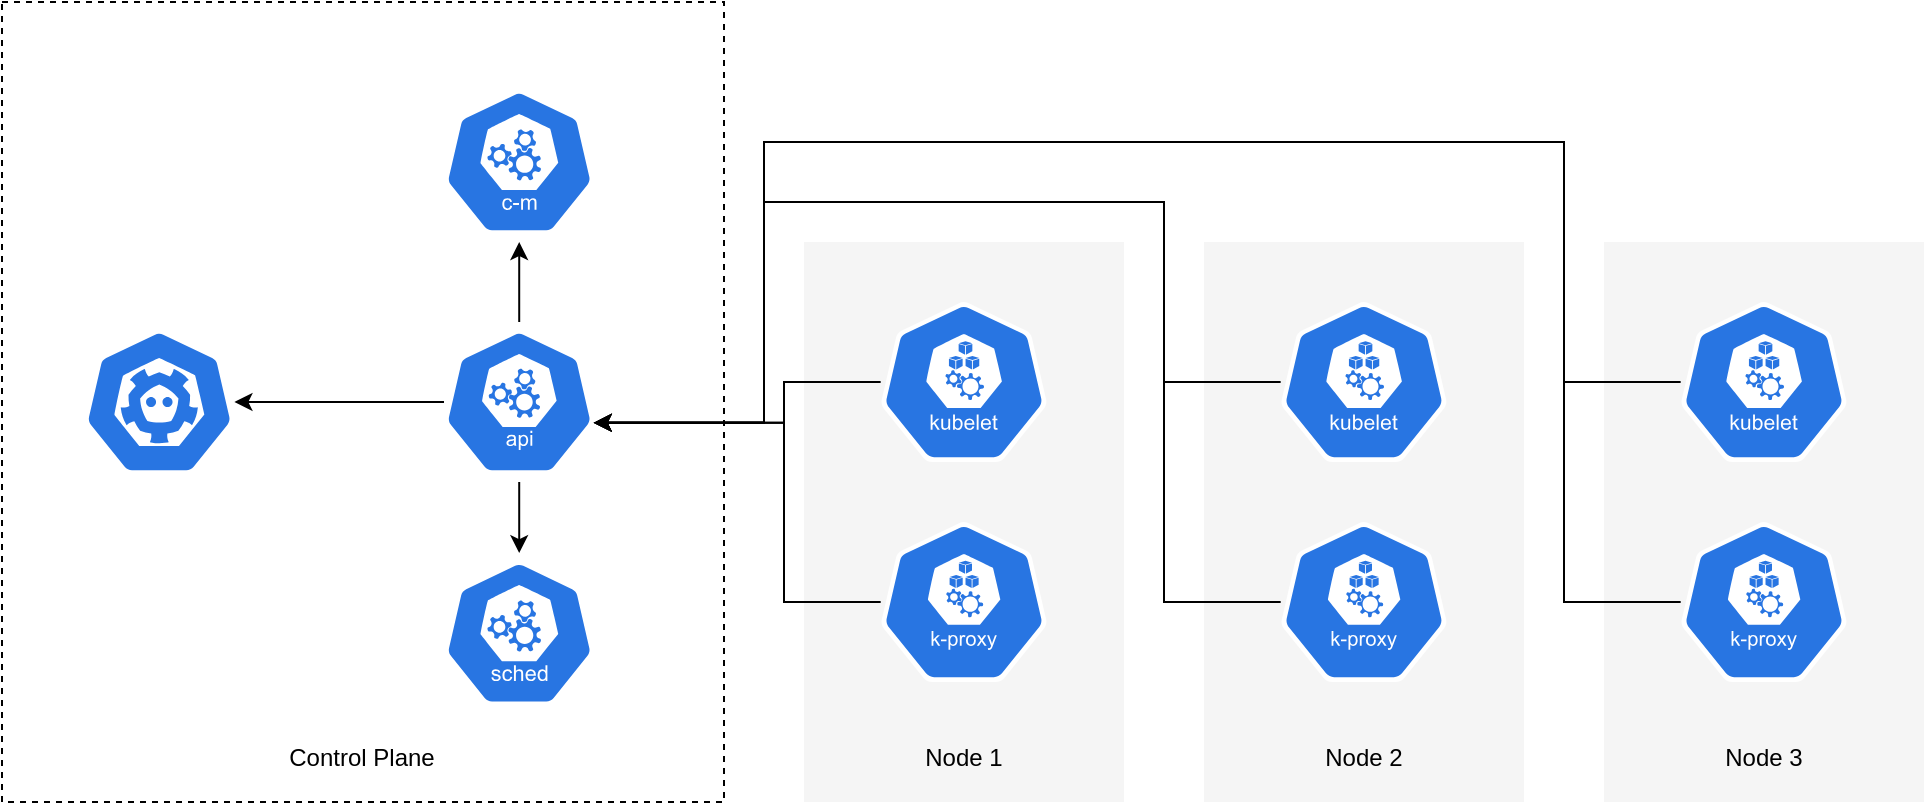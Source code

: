 <mxfile version="20.2.6" type="device"><diagram id="CDCFOBweK8Pp3AAFqUIW" name="Page-1"><mxGraphModel dx="1299" dy="801" grid="1" gridSize="10" guides="1" tooltips="1" connect="1" arrows="1" fold="1" page="1" pageScale="1" pageWidth="827" pageHeight="1169" math="0" shadow="0"><root><mxCell id="0"/><mxCell id="1" parent="0"/><mxCell id="m8RjMj9eEIuj5oupXo82-5" value="" style="group" vertex="1" connectable="0" parent="1"><mxGeometry x="39" y="40" width="361" height="400" as="geometry"/></mxCell><mxCell id="m8RjMj9eEIuj5oupXo82-3" value="" style="rounded=0;whiteSpace=wrap;html=1;dashed=1;" vertex="1" parent="m8RjMj9eEIuj5oupXo82-5"><mxGeometry width="361" height="400" as="geometry"/></mxCell><mxCell id="m8RjMj9eEIuj5oupXo82-4" value="Control Plane" style="text;html=1;strokeColor=none;fillColor=none;align=center;verticalAlign=middle;whiteSpace=wrap;rounded=0;dashed=1;" vertex="1" parent="m8RjMj9eEIuj5oupXo82-5"><mxGeometry x="138.383" y="355.556" width="84.233" height="44.444" as="geometry"/></mxCell><mxCell id="m8RjMj9eEIuj5oupXo82-6" value="" style="sketch=0;html=1;dashed=0;whitespace=wrap;fillColor=#2875E2;strokeColor=#ffffff;points=[[0.005,0.63,0],[0.1,0.2,0],[0.9,0.2,0],[0.5,0,0],[0.995,0.63,0],[0.72,0.99,0],[0.5,1,0],[0.28,0.99,0]];shape=mxgraph.kubernetes.icon;prIcon=c_m;aspect=fixed;" vertex="1" parent="m8RjMj9eEIuj5oupXo82-5"><mxGeometry x="221" y="40.003" width="75.21" height="80" as="geometry"/></mxCell><mxCell id="m8RjMj9eEIuj5oupXo82-23" style="edgeStyle=orthogonalEdgeStyle;rounded=0;orthogonalLoop=1;jettySize=auto;html=1;" edge="1" parent="m8RjMj9eEIuj5oupXo82-5" source="m8RjMj9eEIuj5oupXo82-7" target="m8RjMj9eEIuj5oupXo82-9"><mxGeometry relative="1" as="geometry"/></mxCell><mxCell id="m8RjMj9eEIuj5oupXo82-24" style="edgeStyle=orthogonalEdgeStyle;rounded=0;orthogonalLoop=1;jettySize=auto;html=1;" edge="1" parent="m8RjMj9eEIuj5oupXo82-5" source="m8RjMj9eEIuj5oupXo82-7" target="m8RjMj9eEIuj5oupXo82-6"><mxGeometry relative="1" as="geometry"/></mxCell><mxCell id="m8RjMj9eEIuj5oupXo82-25" style="rounded=0;orthogonalLoop=1;jettySize=auto;html=1;entryX=0.5;entryY=0;entryDx=0;entryDy=0;entryPerimeter=0;" edge="1" parent="m8RjMj9eEIuj5oupXo82-5" source="m8RjMj9eEIuj5oupXo82-7" target="m8RjMj9eEIuj5oupXo82-8"><mxGeometry relative="1" as="geometry"/></mxCell><mxCell id="m8RjMj9eEIuj5oupXo82-7" value="" style="sketch=0;html=1;dashed=0;whitespace=wrap;fillColor=#2875E2;strokeColor=#ffffff;points=[[0.005,0.63,0],[0.1,0.2,0],[0.9,0.2,0],[0.5,0,0],[0.995,0.63,0],[0.72,0.99,0],[0.5,1,0],[0.28,0.99,0]];shape=mxgraph.kubernetes.icon;prIcon=api" vertex="1" parent="m8RjMj9eEIuj5oupXo82-5"><mxGeometry x="221" y="160" width="75.21" height="80" as="geometry"/></mxCell><mxCell id="m8RjMj9eEIuj5oupXo82-8" value="" style="sketch=0;html=1;dashed=0;whitespace=wrap;fillColor=#2875E2;strokeColor=#ffffff;points=[[0.005,0.63,0],[0.1,0.2,0],[0.9,0.2,0],[0.5,0,0],[0.995,0.63,0],[0.72,0.99,0],[0.5,1,0],[0.28,0.99,0]];shape=mxgraph.kubernetes.icon;prIcon=sched;aspect=fixed;" vertex="1" parent="m8RjMj9eEIuj5oupXo82-5"><mxGeometry x="221" y="275.56" width="75.21" height="80" as="geometry"/></mxCell><mxCell id="m8RjMj9eEIuj5oupXo82-9" value="" style="sketch=0;html=1;dashed=0;whitespace=wrap;fillColor=#2875E2;strokeColor=#ffffff;points=[[0.005,0.63,0],[0.1,0.2,0],[0.9,0.2,0],[0.5,0,0],[0.995,0.63,0],[0.72,0.99,0],[0.5,1,0],[0.28,0.99,0]];shape=mxgraph.kubernetes.icon;prIcon=etcd;aspect=fixed;" vertex="1" parent="m8RjMj9eEIuj5oupXo82-5"><mxGeometry x="41.0" y="160.004" width="75.21" height="80" as="geometry"/></mxCell><mxCell id="m8RjMj9eEIuj5oupXo82-10" value="" style="rounded=0;whiteSpace=wrap;html=1;dashed=1;fillColor=#f5f5f5;fontColor=#333333;strokeColor=none;" vertex="1" parent="1"><mxGeometry x="440" y="160" width="160" height="280" as="geometry"/></mxCell><mxCell id="m8RjMj9eEIuj5oupXo82-11" value="" style="rounded=0;whiteSpace=wrap;html=1;dashed=1;fillColor=#f5f5f5;fontColor=#333333;strokeColor=none;" vertex="1" parent="1"><mxGeometry x="640" y="160" width="160" height="280" as="geometry"/></mxCell><mxCell id="m8RjMj9eEIuj5oupXo82-12" value="" style="rounded=0;whiteSpace=wrap;html=1;dashed=1;fillColor=#f5f5f5;fontColor=#333333;strokeColor=none;" vertex="1" parent="1"><mxGeometry x="840" y="160" width="160" height="280" as="geometry"/></mxCell><mxCell id="m8RjMj9eEIuj5oupXo82-20" value="Node 1" style="text;html=1;strokeColor=none;fillColor=none;align=center;verticalAlign=middle;whiteSpace=wrap;rounded=0;dashed=1;" vertex="1" parent="1"><mxGeometry x="440" y="395.56" width="160" height="44.44" as="geometry"/></mxCell><mxCell id="m8RjMj9eEIuj5oupXo82-21" value="Node 2" style="text;html=1;strokeColor=none;fillColor=none;align=center;verticalAlign=middle;whiteSpace=wrap;rounded=0;dashed=1;" vertex="1" parent="1"><mxGeometry x="640" y="395.56" width="160" height="44.44" as="geometry"/></mxCell><mxCell id="m8RjMj9eEIuj5oupXo82-22" value="Node 3" style="text;html=1;strokeColor=none;fillColor=none;align=center;verticalAlign=middle;whiteSpace=wrap;rounded=0;dashed=1;" vertex="1" parent="1"><mxGeometry x="840" y="395.56" width="160" height="44.44" as="geometry"/></mxCell><mxCell id="m8RjMj9eEIuj5oupXo82-32" style="edgeStyle=orthogonalEdgeStyle;rounded=0;orthogonalLoop=1;jettySize=auto;html=1;entryX=0.995;entryY=0.63;entryDx=0;entryDy=0;entryPerimeter=0;" edge="1" parent="1" source="m8RjMj9eEIuj5oupXo82-26" target="m8RjMj9eEIuj5oupXo82-7"><mxGeometry relative="1" as="geometry"><Array as="points"><mxPoint x="430" y="230"/><mxPoint x="430" y="250"/></Array></mxGeometry></mxCell><mxCell id="m8RjMj9eEIuj5oupXo82-26" value="" style="sketch=0;html=1;dashed=0;whitespace=wrap;fillColor=#2875E2;strokeColor=#ffffff;points=[[0.005,0.63,0],[0.1,0.2,0],[0.9,0.2,0],[0.5,0,0],[0.995,0.63,0],[0.72,0.99,0],[0.5,1,0],[0.28,0.99,0]];shape=mxgraph.kubernetes.icon;prIcon=kubelet;aspect=fixed;" vertex="1" parent="1"><mxGeometry x="478.33" y="190" width="83.33" height="80" as="geometry"/></mxCell><mxCell id="m8RjMj9eEIuj5oupXo82-33" style="edgeStyle=orthogonalEdgeStyle;rounded=0;orthogonalLoop=1;jettySize=auto;html=1;entryX=0.995;entryY=0.63;entryDx=0;entryDy=0;entryPerimeter=0;" edge="1" parent="1" source="m8RjMj9eEIuj5oupXo82-27" target="m8RjMj9eEIuj5oupXo82-7"><mxGeometry relative="1" as="geometry"><Array as="points"><mxPoint x="430" y="340"/><mxPoint x="430" y="250"/></Array></mxGeometry></mxCell><mxCell id="m8RjMj9eEIuj5oupXo82-27" value="" style="sketch=0;html=1;dashed=0;whitespace=wrap;fillColor=#2875E2;strokeColor=#ffffff;points=[[0.005,0.63,0],[0.1,0.2,0],[0.9,0.2,0],[0.5,0,0],[0.995,0.63,0],[0.72,0.99,0],[0.5,1,0],[0.28,0.99,0]];shape=mxgraph.kubernetes.icon;prIcon=k_proxy;aspect=fixed;" vertex="1" parent="1"><mxGeometry x="478.34" y="300" width="83.33" height="80" as="geometry"/></mxCell><mxCell id="m8RjMj9eEIuj5oupXo82-34" style="edgeStyle=orthogonalEdgeStyle;rounded=0;orthogonalLoop=1;jettySize=auto;html=1;entryX=0.995;entryY=0.63;entryDx=0;entryDy=0;entryPerimeter=0;" edge="1" parent="1" source="m8RjMj9eEIuj5oupXo82-28" target="m8RjMj9eEIuj5oupXo82-7"><mxGeometry relative="1" as="geometry"><Array as="points"><mxPoint x="620" y="230"/><mxPoint x="620" y="140"/><mxPoint x="420" y="140"/><mxPoint x="420" y="250"/></Array></mxGeometry></mxCell><mxCell id="m8RjMj9eEIuj5oupXo82-28" value="" style="sketch=0;html=1;dashed=0;whitespace=wrap;fillColor=#2875E2;strokeColor=#ffffff;points=[[0.005,0.63,0],[0.1,0.2,0],[0.9,0.2,0],[0.5,0,0],[0.995,0.63,0],[0.72,0.99,0],[0.5,1,0],[0.28,0.99,0]];shape=mxgraph.kubernetes.icon;prIcon=kubelet;aspect=fixed;" vertex="1" parent="1"><mxGeometry x="678.33" y="190" width="83.33" height="80" as="geometry"/></mxCell><mxCell id="m8RjMj9eEIuj5oupXo82-35" style="edgeStyle=orthogonalEdgeStyle;rounded=0;orthogonalLoop=1;jettySize=auto;html=1;entryX=0.995;entryY=0.63;entryDx=0;entryDy=0;entryPerimeter=0;" edge="1" parent="1" source="m8RjMj9eEIuj5oupXo82-29" target="m8RjMj9eEIuj5oupXo82-7"><mxGeometry relative="1" as="geometry"><Array as="points"><mxPoint x="620" y="340"/><mxPoint x="620" y="140"/><mxPoint x="420" y="140"/><mxPoint x="420" y="250"/></Array></mxGeometry></mxCell><mxCell id="m8RjMj9eEIuj5oupXo82-29" value="" style="sketch=0;html=1;dashed=0;whitespace=wrap;fillColor=#2875E2;strokeColor=#ffffff;points=[[0.005,0.63,0],[0.1,0.2,0],[0.9,0.2,0],[0.5,0,0],[0.995,0.63,0],[0.72,0.99,0],[0.5,1,0],[0.28,0.99,0]];shape=mxgraph.kubernetes.icon;prIcon=k_proxy;aspect=fixed;" vertex="1" parent="1"><mxGeometry x="678.34" y="300" width="83.33" height="80" as="geometry"/></mxCell><mxCell id="m8RjMj9eEIuj5oupXo82-36" style="edgeStyle=orthogonalEdgeStyle;rounded=0;orthogonalLoop=1;jettySize=auto;html=1;entryX=0.995;entryY=0.63;entryDx=0;entryDy=0;entryPerimeter=0;" edge="1" parent="1" source="m8RjMj9eEIuj5oupXo82-30" target="m8RjMj9eEIuj5oupXo82-7"><mxGeometry relative="1" as="geometry"><Array as="points"><mxPoint x="820" y="230"/><mxPoint x="820" y="110"/><mxPoint x="420" y="110"/><mxPoint x="420" y="250"/></Array></mxGeometry></mxCell><mxCell id="m8RjMj9eEIuj5oupXo82-30" value="" style="sketch=0;html=1;dashed=0;whitespace=wrap;fillColor=#2875E2;strokeColor=#ffffff;points=[[0.005,0.63,0],[0.1,0.2,0],[0.9,0.2,0],[0.5,0,0],[0.995,0.63,0],[0.72,0.99,0],[0.5,1,0],[0.28,0.99,0]];shape=mxgraph.kubernetes.icon;prIcon=kubelet;aspect=fixed;" vertex="1" parent="1"><mxGeometry x="878.33" y="190" width="83.33" height="80" as="geometry"/></mxCell><mxCell id="m8RjMj9eEIuj5oupXo82-37" style="edgeStyle=orthogonalEdgeStyle;rounded=0;orthogonalLoop=1;jettySize=auto;html=1;entryX=0.995;entryY=0.63;entryDx=0;entryDy=0;entryPerimeter=0;" edge="1" parent="1" source="m8RjMj9eEIuj5oupXo82-31" target="m8RjMj9eEIuj5oupXo82-7"><mxGeometry relative="1" as="geometry"><Array as="points"><mxPoint x="820" y="340"/><mxPoint x="820" y="110"/><mxPoint x="420" y="110"/><mxPoint x="420" y="250"/></Array></mxGeometry></mxCell><mxCell id="m8RjMj9eEIuj5oupXo82-31" value="" style="sketch=0;html=1;dashed=0;whitespace=wrap;fillColor=#2875E2;strokeColor=#ffffff;points=[[0.005,0.63,0],[0.1,0.2,0],[0.9,0.2,0],[0.5,0,0],[0.995,0.63,0],[0.72,0.99,0],[0.5,1,0],[0.28,0.99,0]];shape=mxgraph.kubernetes.icon;prIcon=k_proxy;aspect=fixed;" vertex="1" parent="1"><mxGeometry x="878.34" y="300" width="83.33" height="80" as="geometry"/></mxCell></root></mxGraphModel></diagram></mxfile>